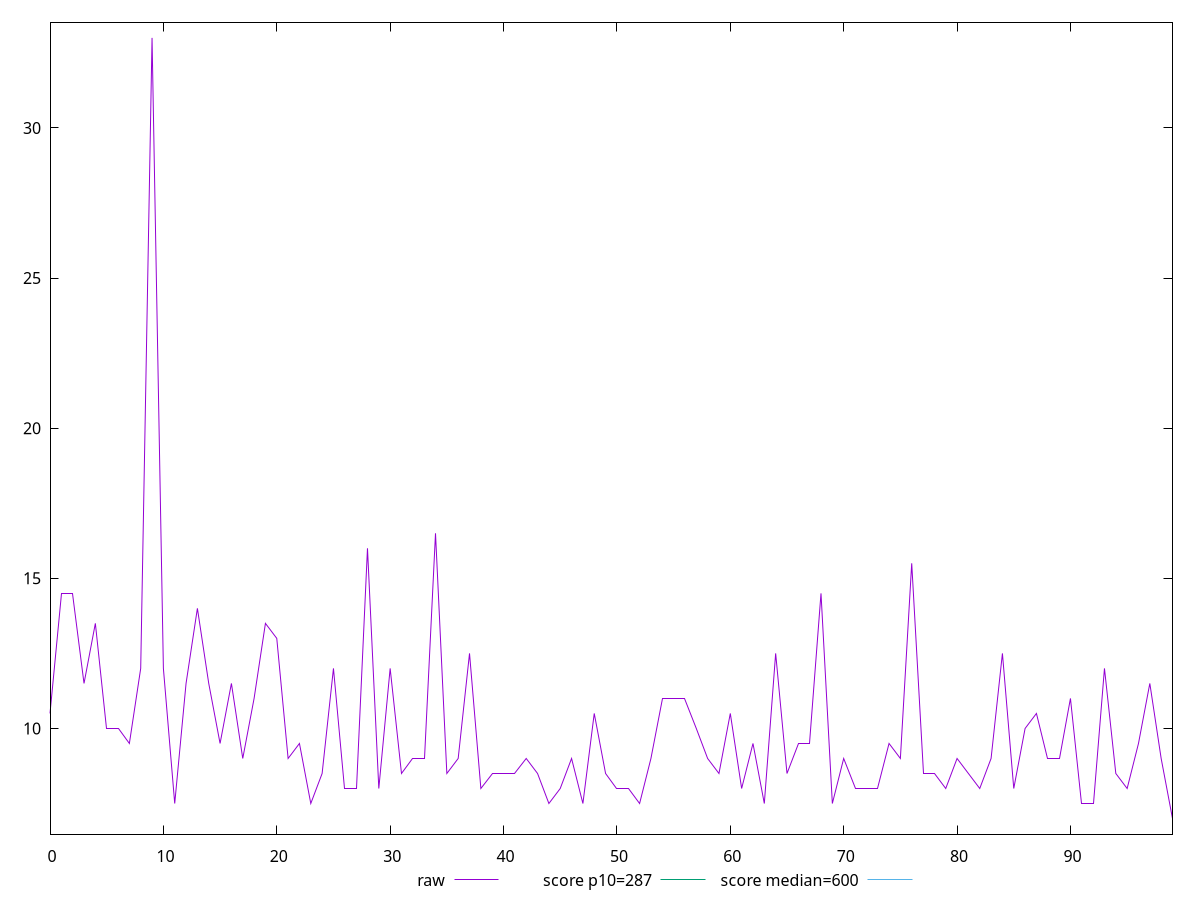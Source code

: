 reset

$raw <<EOF
0 10.5
1 14.5
2 14.5
3 11.5
4 13.5
5 10
6 10
7 9.5
8 12
9 33.00000000000023
10 12
11 7.5
12 11.5
13 14
14 11.5
15 9.5
16 11.5
17 9
18 11
19 13.5
20 13
21 9
22 9.5
23 7.5
24 8.5
25 12
26 8
27 8
28 16
29 8
30 12
31 8.5
32 9
33 9
34 16.5
35 8.5
36 9
37 12.5
38 8
39 8.5
40 8.5
41 8.5
42 9
43 8.5
44 7.5
45 8
46 9
47 7.5
48 10.5
49 8.5
50 8
51 8
52 7.5
53 9
54 11
55 11
56 11
57 10
58 9
59 8.5
60 10.5
61 8
62 9.5
63 7.5
64 12.5
65 8.5
66 9.5
67 9.5
68 14.5
69 7.5
70 9
71 8
72 8
73 8
74 9.5
75 9
76 15.5
77 8.5
78 8.5
79 8
80 9
81 8.5
82 8
83 9
84 12.5
85 8
86 10
87 10.5
88 9
89 9
90 11
91 7.5
92 7.5
93 12
94 8.5
95 8
96 9.5
97 11.5
98 9
99 7
EOF

set key outside below
set xrange [0:99]
set yrange [6.479999999999995:33.52000000000023]
set trange [6.479999999999995:33.52000000000023]
set terminal svg size 640, 500 enhanced background rgb 'white'
set output "report_00016_2021-02-10T13-31-48.338Z/total-blocking-time/samples/pages+cached+noadtech/raw/values.svg"

plot $raw title "raw" with line, \
     287 title "score p10=287", \
     600 title "score median=600"

reset
